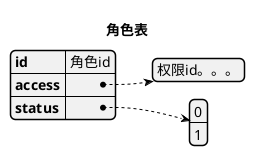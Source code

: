 @startjson

title 角色表
{
"id":"角色id",
"access":["权限id。。。"],
"status":[0,1] // 1 : 启用 0 : 禁用
}
@endjson